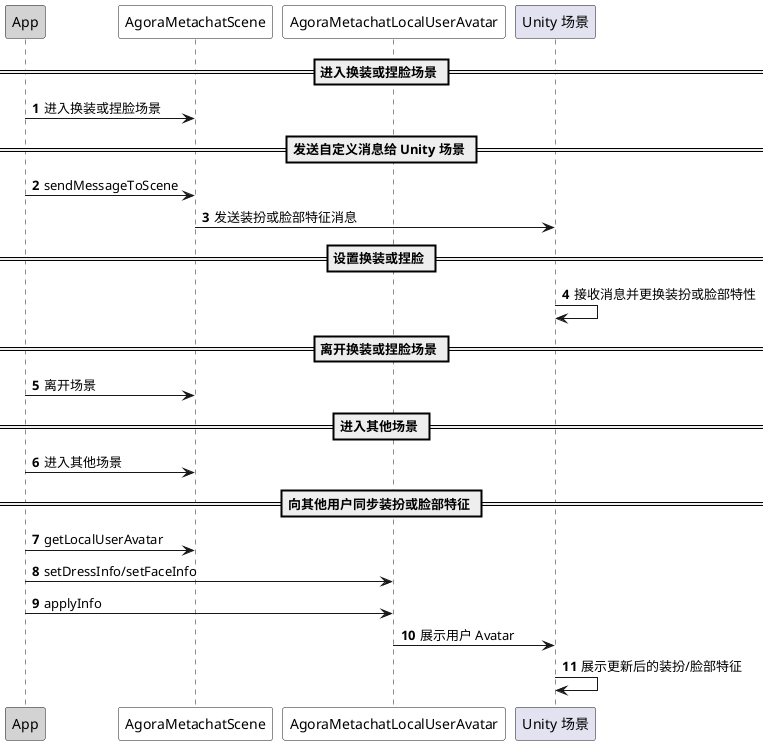 @startuml
autonumber
participant "App" as a #LightGrey
participant "AgoraMetachatScene" as b #White
participant "AgoraMetachatLocalUserAvatar" as e #White
participant "Unity 场景" as c
== 进入换装或捏脸场景 ==
a -> b: 进入换装或捏脸场景
== 发送自定义消息给 Unity 场景 ==
a -> b: sendMessageToScene
b -> c: 发送装扮或脸部特征消息
== 设置换装或捏脸 ==
c -> c: 接收消息并更换装扮或脸部特性
== 离开换装或捏脸场景 ==
a -> b: 离开场景
== 进入其他场景 ==
a -> b: 进入其他场景
== 向其他用户同步装扮或脸部特征 ==
a -> b: getLocalUserAvatar
a -> e: setDressInfo/setFaceInfo
a -> e: applyInfo
e -> c: 展示用户 Avatar
c -> c: 展示更新后的装扮/脸部特征